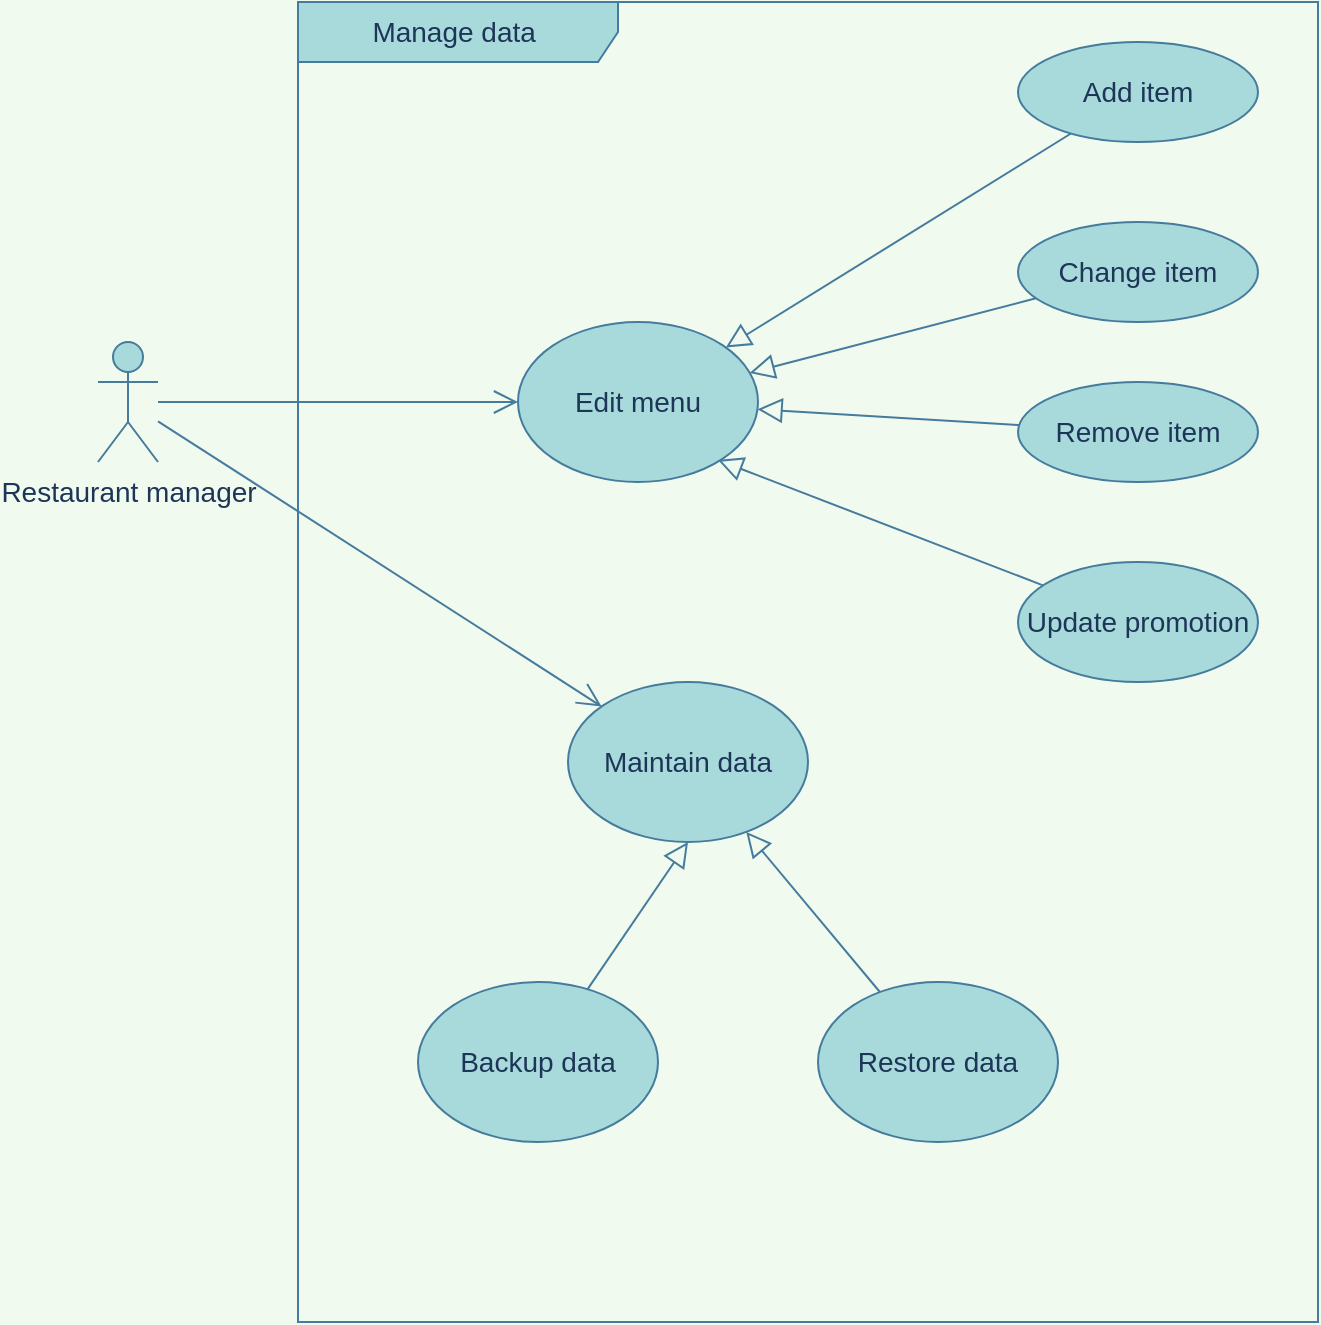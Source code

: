 <mxfile>
    <diagram id="3rqUQgAviUnTxgStA7p-" name="Page-1">
        <mxGraphModel dx="826" dy="1739" grid="1" gridSize="10" guides="1" tooltips="1" connect="1" arrows="1" fold="1" page="1" pageScale="1" pageWidth="850" pageHeight="1100" background="#F1FAEE" math="0" shadow="0">
            <root>
                <mxCell id="0"/>
                <mxCell id="1" parent="0"/>
                <mxCell id="h0GhQMKNpA5xtizegrnL-1" value="Manage data&amp;nbsp;" style="shape=umlFrame;whiteSpace=wrap;html=1;width=160;height=30;fillColor=#A8DADC;strokeColor=#457B9D;fontColor=#1D3557;fontSize=14;" vertex="1" parent="1">
                    <mxGeometry x="170" y="-880" width="510" height="660" as="geometry"/>
                </mxCell>
                <mxCell id="ume9rT-e13OWC4TH4kUw-7" style="edgeStyle=none;rounded=1;sketch=0;orthogonalLoop=1;jettySize=auto;html=1;fontColor=#1D3557;startArrow=none;startFill=0;endArrow=block;endFill=0;startSize=10;endSize=10;strokeColor=#457B9D;fillColor=#A8DADC;fontSize=14;" edge="1" parent="1" source="RD-NvHHjDOXEdXnR1vTJ-3" target="RD-NvHHjDOXEdXnR1vTJ-6">
                    <mxGeometry relative="1" as="geometry"/>
                </mxCell>
                <mxCell id="RD-NvHHjDOXEdXnR1vTJ-3" value="Add item" style="ellipse;whiteSpace=wrap;html=1;fontSize=14;fillColor=#A8DADC;strokeColor=#457B9D;fontColor=#1D3557;" vertex="1" parent="1">
                    <mxGeometry x="530" y="-860" width="120" height="50" as="geometry"/>
                </mxCell>
                <mxCell id="RD-NvHHjDOXEdXnR1vTJ-4" style="edgeStyle=entityRelationEdgeStyle;rounded=1;sketch=0;orthogonalLoop=1;jettySize=auto;html=1;fontSize=14;endSize=10;entryX=0;entryY=0.5;entryDx=0;entryDy=0;endArrow=open;endFill=0;strokeColor=#457B9D;fontColor=#1D3557;labelBackgroundColor=#F1FAEE;" edge="1" parent="1" source="RD-NvHHjDOXEdXnR1vTJ-5" target="RD-NvHHjDOXEdXnR1vTJ-6">
                    <mxGeometry relative="1" as="geometry">
                        <mxPoint x="325" y="-650" as="targetPoint"/>
                    </mxGeometry>
                </mxCell>
                <mxCell id="h0GhQMKNpA5xtizegrnL-10" style="edgeStyle=none;rounded=1;sketch=0;orthogonalLoop=1;jettySize=auto;html=1;fontColor=#1D3557;endArrow=open;endFill=0;strokeColor=#457B9D;fillColor=#A8DADC;endSize=10;fontSize=14;" edge="1" parent="1" source="RD-NvHHjDOXEdXnR1vTJ-5" target="h0GhQMKNpA5xtizegrnL-7">
                    <mxGeometry relative="1" as="geometry"/>
                </mxCell>
                <mxCell id="RD-NvHHjDOXEdXnR1vTJ-5" value="Restaurant manager" style="shape=umlActor;verticalLabelPosition=bottom;verticalAlign=top;html=1;rounded=0;sketch=0;fontSize=14;fillColor=#A8DADC;strokeColor=#457B9D;fontColor=#1D3557;" vertex="1" parent="1">
                    <mxGeometry x="70" y="-710" width="30" height="60" as="geometry"/>
                </mxCell>
                <mxCell id="ume9rT-e13OWC4TH4kUw-6" value="" style="edgeStyle=none;rounded=1;sketch=0;orthogonalLoop=1;jettySize=auto;html=1;fontColor=#1D3557;endArrow=none;endFill=0;strokeColor=#457B9D;fillColor=#A8DADC;startArrow=block;startFill=0;endSize=6;startSize=10;labelBackgroundColor=#F1FAEE;fontSize=14;" edge="1" parent="1" target="ume9rT-e13OWC4TH4kUw-5">
                    <mxGeometry relative="1" as="geometry">
                        <mxPoint x="380" y="-651" as="sourcePoint"/>
                    </mxGeometry>
                </mxCell>
                <mxCell id="RD-NvHHjDOXEdXnR1vTJ-6" value="Edit menu" style="ellipse;whiteSpace=wrap;html=1;fontSize=14;fillColor=#A8DADC;strokeColor=#457B9D;fontColor=#1D3557;" vertex="1" parent="1">
                    <mxGeometry x="280" y="-720" width="120" height="80" as="geometry"/>
                </mxCell>
                <mxCell id="RD-NvHHjDOXEdXnR1vTJ-13" value="Change item" style="ellipse;whiteSpace=wrap;html=1;fontSize=14;fillColor=#A8DADC;strokeColor=#457B9D;fontColor=#1D3557;" vertex="1" parent="1">
                    <mxGeometry x="530" y="-770" width="120" height="50" as="geometry"/>
                </mxCell>
                <mxCell id="RD-NvHHjDOXEdXnR1vTJ-15" value="" style="rounded=1;sketch=0;orthogonalLoop=1;jettySize=auto;html=1;fontSize=14;endArrow=block;endFill=0;endSize=10;strokeColor=#457B9D;fontColor=#1D3557;labelBackgroundColor=#F1FAEE;" edge="1" parent="1" source="RD-NvHHjDOXEdXnR1vTJ-13" target="RD-NvHHjDOXEdXnR1vTJ-6">
                    <mxGeometry x="-0.033" y="-4" relative="1" as="geometry">
                        <mxPoint as="offset"/>
                        <mxPoint x="350" y="-710" as="targetPoint"/>
                        <mxPoint x="490" y="-800" as="sourcePoint"/>
                    </mxGeometry>
                </mxCell>
                <mxCell id="RD-NvHHjDOXEdXnR1vTJ-17" value="Remove item" style="ellipse;whiteSpace=wrap;html=1;fontSize=14;fillColor=#A8DADC;strokeColor=#457B9D;fontColor=#1D3557;" vertex="1" parent="1">
                    <mxGeometry x="530" y="-690" width="120" height="50" as="geometry"/>
                </mxCell>
                <mxCell id="RD-NvHHjDOXEdXnR1vTJ-18" value="" style="rounded=1;sketch=0;orthogonalLoop=1;jettySize=auto;html=1;fontSize=14;endArrow=block;endFill=0;endSize=10;strokeColor=#457B9D;fontColor=#1D3557;startArrow=none;startFill=0;labelBackgroundColor=#F1FAEE;" edge="1" parent="1" source="RD-NvHHjDOXEdXnR1vTJ-17" target="RD-NvHHjDOXEdXnR1vTJ-6">
                    <mxGeometry x="-0.033" y="-4" relative="1" as="geometry">
                        <mxPoint as="offset"/>
                        <mxPoint x="227.775" y="-529.998" as="targetPoint"/>
                        <mxPoint x="342.22" y="-666.03" as="sourcePoint"/>
                    </mxGeometry>
                </mxCell>
                <mxCell id="RD-NvHHjDOXEdXnR1vTJ-23" style="edgeStyle=orthogonalEdgeStyle;rounded=0;orthogonalLoop=1;jettySize=auto;html=1;exitX=0.5;exitY=1;exitDx=0;exitDy=0;strokeColor=#457B9D;fontColor=#1D3557;labelBackgroundColor=#F1FAEE;fontSize=14;" edge="1" parent="1" source="RD-NvHHjDOXEdXnR1vTJ-17" target="RD-NvHHjDOXEdXnR1vTJ-17">
                    <mxGeometry relative="1" as="geometry"/>
                </mxCell>
                <mxCell id="ume9rT-e13OWC4TH4kUw-5" value="Update promotion" style="ellipse;whiteSpace=wrap;html=1;fontSize=14;fontColor=#1D3557;strokeColor=#457B9D;fillColor=#A8DADC;" vertex="1" parent="1">
                    <mxGeometry x="530" y="-600" width="120" height="60" as="geometry"/>
                </mxCell>
                <mxCell id="h0GhQMKNpA5xtizegrnL-8" style="rounded=1;sketch=0;orthogonalLoop=1;jettySize=auto;html=1;fontColor=#1D3557;strokeColor=#457B9D;fillColor=#A8DADC;entryX=0.5;entryY=1;entryDx=0;entryDy=0;endArrow=block;endFill=0;fontSize=14;endSize=10;startSize=10;" edge="1" parent="1" source="h0GhQMKNpA5xtizegrnL-3" target="h0GhQMKNpA5xtizegrnL-7">
                    <mxGeometry relative="1" as="geometry">
                        <mxPoint x="290" y="-450" as="targetPoint"/>
                    </mxGeometry>
                </mxCell>
                <mxCell id="h0GhQMKNpA5xtizegrnL-3" value="Backup data" style="ellipse;whiteSpace=wrap;html=1;fontSize=14;fillColor=#A8DADC;strokeColor=#457B9D;fontColor=#1D3557;" vertex="1" parent="1">
                    <mxGeometry x="230" y="-390" width="120" height="80" as="geometry"/>
                </mxCell>
                <mxCell id="h0GhQMKNpA5xtizegrnL-9" style="rounded=1;sketch=0;orthogonalLoop=1;jettySize=auto;html=1;fontColor=#1D3557;strokeColor=#457B9D;fillColor=#A8DADC;endArrow=block;endFill=0;fontSize=14;endSize=10;" edge="1" parent="1" source="h0GhQMKNpA5xtizegrnL-5" target="h0GhQMKNpA5xtizegrnL-7">
                    <mxGeometry relative="1" as="geometry"/>
                </mxCell>
                <mxCell id="h0GhQMKNpA5xtizegrnL-5" value="Restore data" style="ellipse;whiteSpace=wrap;html=1;fontSize=14;fillColor=#A8DADC;strokeColor=#457B9D;fontColor=#1D3557;" vertex="1" parent="1">
                    <mxGeometry x="430" y="-390" width="120" height="80" as="geometry"/>
                </mxCell>
                <mxCell id="h0GhQMKNpA5xtizegrnL-7" value="Maintain data" style="ellipse;whiteSpace=wrap;html=1;fontSize=14;fillColor=#A8DADC;strokeColor=#457B9D;fontColor=#1D3557;" vertex="1" parent="1">
                    <mxGeometry x="305" y="-540" width="120" height="80" as="geometry"/>
                </mxCell>
            </root>
        </mxGraphModel>
    </diagram>
</mxfile>